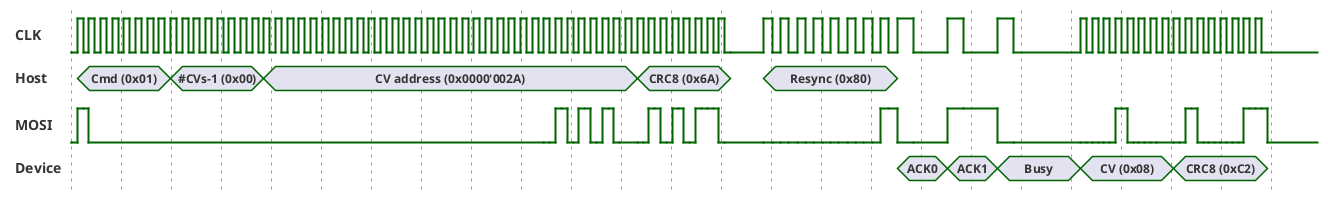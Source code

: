 @startuml

mode compact
scale 300 as 50 pixels
hide time-axis

binary "CLK" as CLK
CLK is 50 pixels height

concise "Host" as RX

binary "MOSI" as MOSI
MOSI is 50 pixels height

concise "Device" as TX

@CLK
' Clock idle is low
0 is low

' Data idle can be whatever
+35 is high
+35 is low
+35 is high
+35 is low
+35 is high
+35 is low
+35 is high
+35 is low
+35 is high
+35 is low
+35 is high
+35 is low
+35 is high
+35 is low
+35 is high
+35 is low

595 is high
+35 is low
+35 is high
+35 is low
+35 is high
+35 is low
+35 is high
+35 is low
+35 is high
+35 is low
+35 is high
+35 is low
+35 is high
+35 is low
+35 is high
+35 is low

1155 is high
+35 is low
+35 is high
+35 is low
+35 is high
+35 is low
+35 is high
+35 is low
+35 is high
+35 is low
+35 is high
+35 is low
+35 is high
+35 is low
+35 is high
+35 is low

1715 is high
+35 is low
+35 is high
+35 is low
+35 is high
+35 is low
+35 is high
+35 is low
+35 is high
+35 is low
+35 is high
+35 is low
+35 is high
+35 is low
+35 is high
+35 is low

2275 is high
+35 is low
+35 is high
+35 is low
+35 is high
+35 is low
+35 is high
+35 is low
+35 is high
+35 is low
+35 is high
+35 is low
+35 is high
+35 is low
+35 is high
+35 is low

2835 is high
+35 is low
+35 is high
+35 is low
+35 is high
+35 is low
+35 is high
+35 is low
+35 is high
+35 is low
+35 is high
+35 is low
+35 is high
+35 is low
+35 is high
+35 is low

3395 is high
+35 is low
+35 is high
+35 is low
+35 is high
+35 is low
+35 is high
+35 is low
+35 is high
+35 is low
+35 is high
+35 is low
+35 is high
+35 is low
+35 is high
+35 is low

' Small delay prior to resync
3955 is low
+200 is low

' Resync
4155 is high
+50 is low
+50 is high
+50 is low
+50 is high
+50 is low
+50 is high
+50 is low
+50 is high
+50 is low
+50 is high
+50 is low
+50 is high
+50 is low
+50 is high
+50 is low

' ACK valid
4955 is high
+100 is low

' ACK
5255 is high
+100 is low

' Busy
5555 is high
+100 is low

' CV
6055 is high
+35 is low
+35 is high
+35 is low
+35 is high
+35 is low
+35 is high
+35 is low
+35 is high
+35 is low
+35 is high
+35 is low
+35 is high
+35 is low
+35 is high
+35 is low

' CRC8
6615 is high
+35 is low
+35 is high
+35 is low
+35 is high
+35 is low
+35 is high
+35 is low
+35 is high
+35 is low
+35 is high
+35 is low
+35 is high
+35 is low
+35 is high
+35 is low

@RX
0 is {hidden}
+35 is "Cmd (0x01)"
595 is "~#CVs-1 (0x00)"
+560 is "CV address (0x0000'002A)"
+2240 is "CRC8 (0x6A)"
+560 is {hidden}
4155 is "Resync (0x80)"
+800 is {hidden}

@MOSI
' Data idle can be whatever
0 is low

' Command
+35 is high
+35 is high
+35 is low

' CV address
2835 is low
+35 is low
+35 is high
+35 is high
+35 is low
+35 is low
+35 is high
+35 is high
+35 is low
+35 is low
+35 is high
+35 is high
+35 is low
+35 is low

' CRC8
3395 is low
+35 is low
+35 is high
+35 is high
+35 is low
+35 is low
+35 is high
+35 is high
+35 is low
+35 is low
+35 is high
+35 is high
+35 is high
+35 is high
+35 is low
+35 is low

' Resync
4155 is low
+50 is low
+50 is low
+50 is low
+50 is low
+50 is low
+50 is low
+50 is low
+50 is low
+50 is low
+50 is low
+50 is low
+50 is low
+50 is low
+50 is high
+50 is high
+50 is low

' ACK valid
4955 is low
+100 is low

' ACK
5255 is high
+100 is high

' Busy
5555 is low
+100 is low
+400 is high

' CV
6055 is low
+35 is low
+35 is low
+35 is low
+35 is low
+35 is low
+35 is high
+35 is high
+35 is low
+35 is low
+35 is low
+35 is low
+35 is low
+35 is low

' CRC8
6615 is low
+35 is low
+35 is high
+35 is high
+35 is low
+35 is low
+35 is low
+35 is low
+35 is low
+35 is low
+35 is low
+35 is low
+35 is high
+35 is high
+35 is high
+35 is high
+35 is low

@TX
0 is {hidden}
4955 is ACK0
5255 is ACK1
5555 is Busy
6055 is "CV (0x08)"
6615 is "CRC8 (0xC2)"
7175 is {hidden}

@enduml
